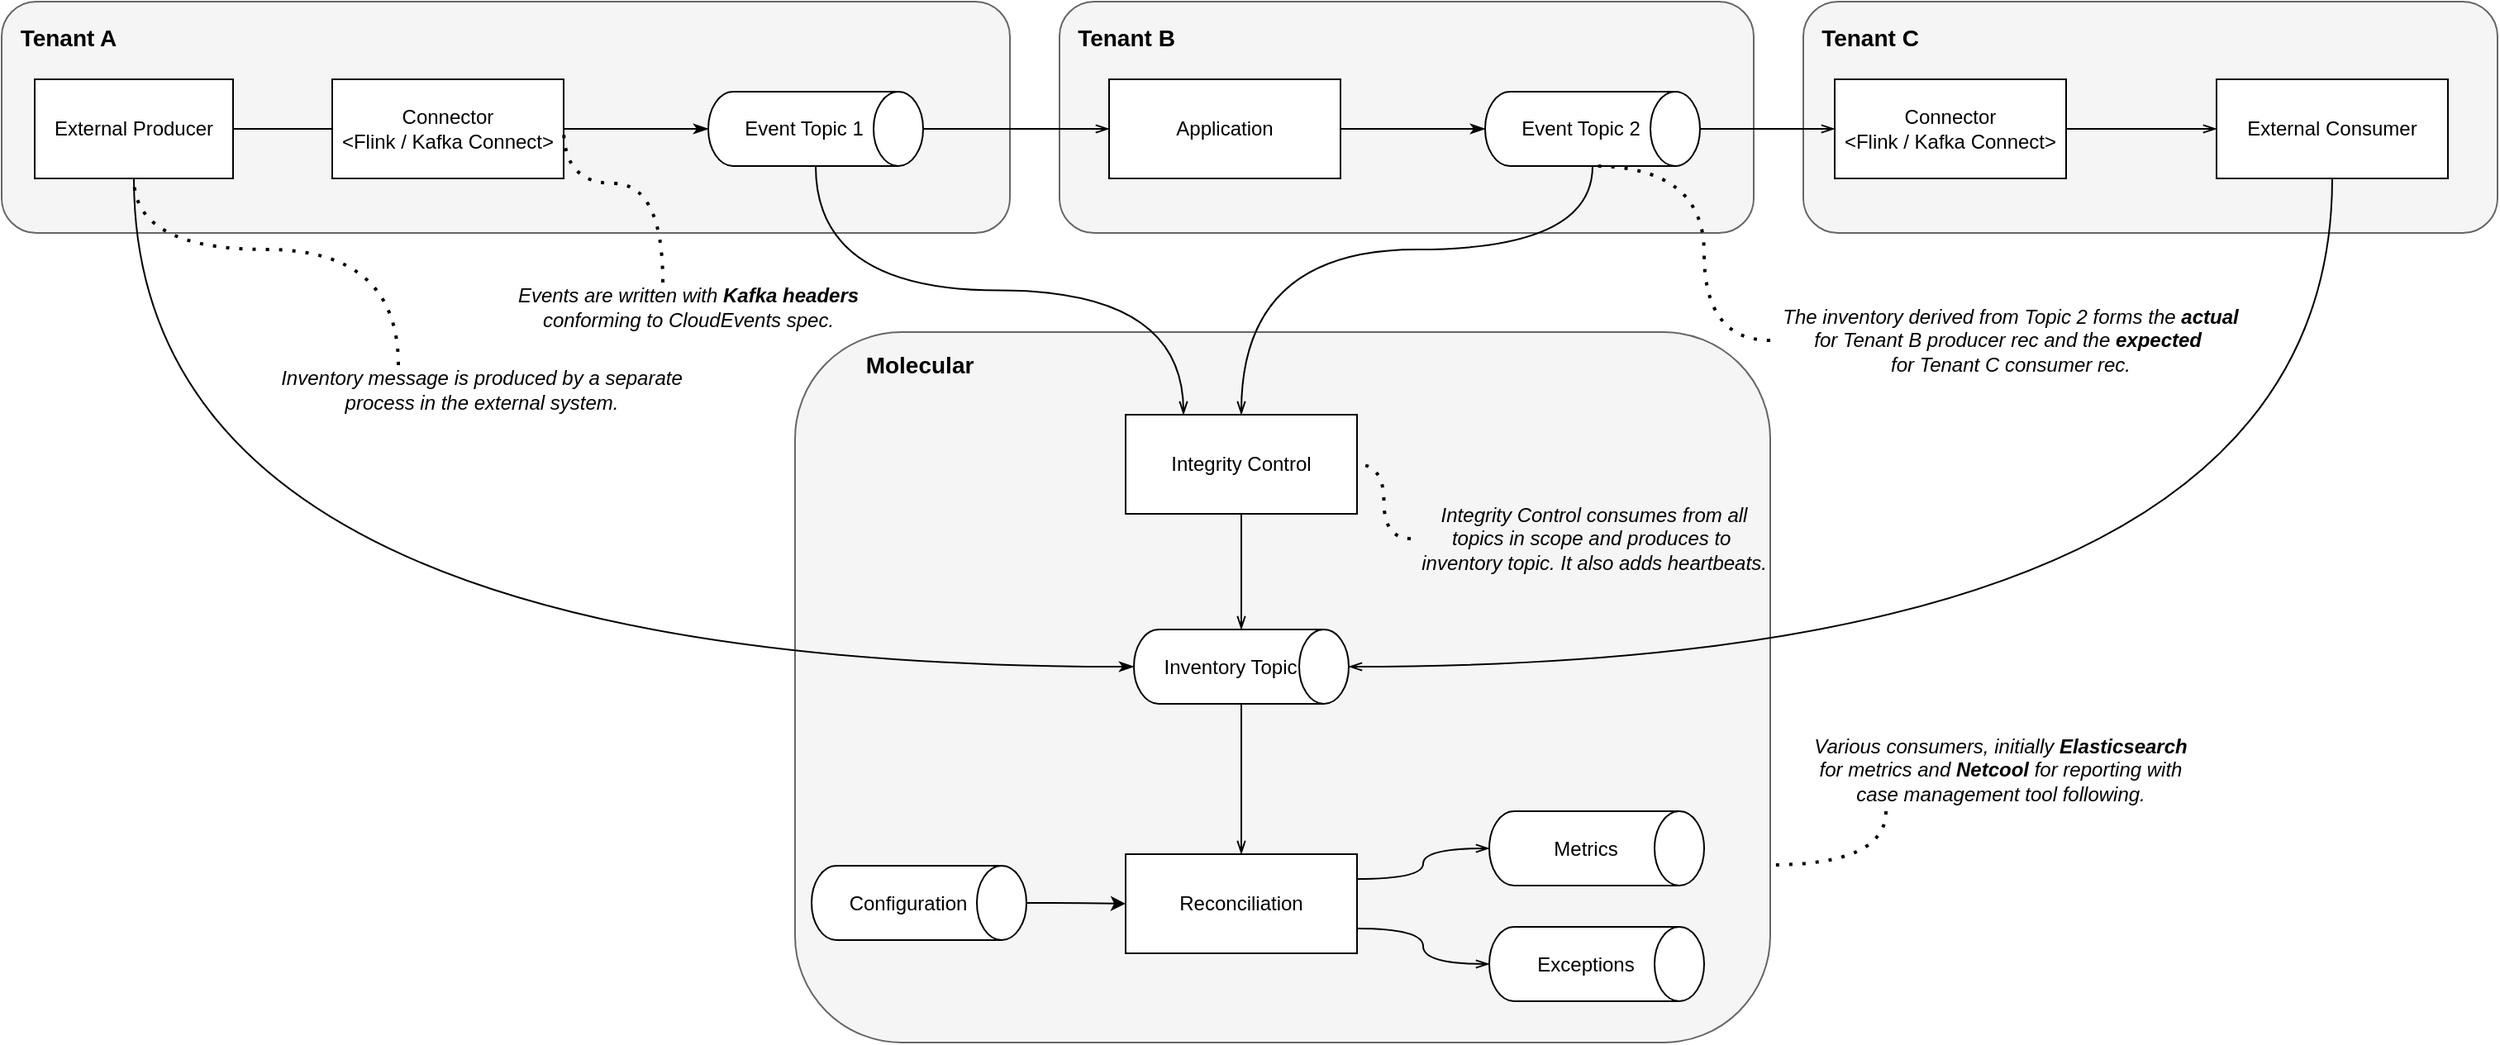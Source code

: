 <mxfile version="14.1.8" type="device"><diagram id="Fs85z03-qExkNjOjdJWW" name="Page-1"><mxGraphModel dx="2204" dy="1304" grid="1" gridSize="10" guides="1" tooltips="1" connect="1" arrows="1" fold="1" page="1" pageScale="1" pageWidth="1169" pageHeight="827" math="0" shadow="0"><root><mxCell id="0"/><mxCell id="1" parent="0"/><mxCell id="hihPxlA8iVUFBrp5MTnT-50" value="" style="rounded=1;whiteSpace=wrap;html=1;fillColor=#f5f5f5;strokeColor=#666666;fontColor=#333333;" parent="1" vertex="1"><mxGeometry x="540" y="220" width="590" height="430" as="geometry"/></mxCell><mxCell id="hihPxlA8iVUFBrp5MTnT-49" value="" style="rounded=1;whiteSpace=wrap;html=1;fillColor=#f5f5f5;strokeColor=#666666;fontColor=#333333;" parent="1" vertex="1"><mxGeometry x="1150" y="20" width="420" height="140" as="geometry"/></mxCell><mxCell id="hihPxlA8iVUFBrp5MTnT-48" value="" style="rounded=1;whiteSpace=wrap;html=1;fillColor=#f5f5f5;strokeColor=#666666;fontColor=#333333;" parent="1" vertex="1"><mxGeometry x="700" y="20" width="420" height="140" as="geometry"/></mxCell><mxCell id="hihPxlA8iVUFBrp5MTnT-47" value="" style="rounded=1;whiteSpace=wrap;html=1;fillColor=#f5f5f5;strokeColor=#666666;fontColor=#333333;" parent="1" vertex="1"><mxGeometry x="60" y="20" width="610" height="140" as="geometry"/></mxCell><mxCell id="hihPxlA8iVUFBrp5MTnT-3" style="edgeStyle=orthogonalEdgeStyle;rounded=0;orthogonalLoop=1;jettySize=auto;html=1;exitX=1;exitY=0.5;exitDx=0;exitDy=0;entryX=0;entryY=0.5;entryDx=0;entryDy=0;horizontal=0;endArrow=none;endFill=0;" parent="1" source="hihPxlA8iVUFBrp5MTnT-1" target="hihPxlA8iVUFBrp5MTnT-2" edge="1"><mxGeometry relative="1" as="geometry"><Array as="points"><mxPoint x="220" y="97"/><mxPoint x="220" y="97"/></Array></mxGeometry></mxCell><mxCell id="hihPxlA8iVUFBrp5MTnT-13" style="edgeStyle=orthogonalEdgeStyle;rounded=0;orthogonalLoop=1;jettySize=auto;html=1;exitX=0.5;exitY=1;exitDx=0;exitDy=0;entryX=0.5;entryY=1;entryDx=0;entryDy=0;entryPerimeter=0;endArrow=classicThin;endFill=1;curved=1;" parent="1" source="hihPxlA8iVUFBrp5MTnT-1" target="hihPxlA8iVUFBrp5MTnT-11" edge="1"><mxGeometry relative="1" as="geometry"/></mxCell><mxCell id="hihPxlA8iVUFBrp5MTnT-1" value="External Producer" style="rounded=0;whiteSpace=wrap;html=1;" parent="1" vertex="1"><mxGeometry x="80" y="67" width="120" height="60" as="geometry"/></mxCell><mxCell id="hihPxlA8iVUFBrp5MTnT-5" style="edgeStyle=orthogonalEdgeStyle;rounded=0;orthogonalLoop=1;jettySize=auto;html=1;exitX=1;exitY=0.5;exitDx=0;exitDy=0;entryX=0.5;entryY=1;entryDx=0;entryDy=0;entryPerimeter=0;endArrow=classicThin;endFill=1;" parent="1" source="hihPxlA8iVUFBrp5MTnT-2" target="hihPxlA8iVUFBrp5MTnT-4" edge="1"><mxGeometry relative="1" as="geometry"/></mxCell><mxCell id="hihPxlA8iVUFBrp5MTnT-2" value="Connector&lt;br&gt;&amp;lt;Flink / Kafka Connect&amp;gt;" style="rounded=0;whiteSpace=wrap;html=1;" parent="1" vertex="1"><mxGeometry x="260" y="67" width="140" height="60" as="geometry"/></mxCell><mxCell id="hihPxlA8iVUFBrp5MTnT-29" style="edgeStyle=orthogonalEdgeStyle;rounded=0;orthogonalLoop=1;jettySize=auto;html=1;exitX=0.5;exitY=0;exitDx=0;exitDy=0;exitPerimeter=0;entryX=0;entryY=0.5;entryDx=0;entryDy=0;endArrow=openThin;endFill=0;" parent="1" source="hihPxlA8iVUFBrp5MTnT-4" target="hihPxlA8iVUFBrp5MTnT-18" edge="1"><mxGeometry relative="1" as="geometry"/></mxCell><mxCell id="hihPxlA8iVUFBrp5MTnT-34" style="rounded=0;orthogonalLoop=1;jettySize=auto;html=1;exitX=1;exitY=0.5;exitDx=0;exitDy=0;exitPerimeter=0;entryX=0.25;entryY=0;entryDx=0;entryDy=0;endArrow=openThin;endFill=0;edgeStyle=orthogonalEdgeStyle;curved=1;" parent="1" source="hihPxlA8iVUFBrp5MTnT-4" target="hihPxlA8iVUFBrp5MTnT-31" edge="1"><mxGeometry relative="1" as="geometry"/></mxCell><mxCell id="hihPxlA8iVUFBrp5MTnT-4" value="" style="shape=cylinder3;whiteSpace=wrap;html=1;boundedLbl=1;backgroundOutline=1;size=15;rotation=90;direction=east;" parent="1" vertex="1"><mxGeometry x="530" y="32" width="45" height="130" as="geometry"/></mxCell><mxCell id="hihPxlA8iVUFBrp5MTnT-6" value="Event Topic 1" style="text;html=1;align=center;verticalAlign=middle;resizable=0;points=[];autosize=1;" parent="1" vertex="1"><mxGeometry x="500" y="87" width="90" height="20" as="geometry"/></mxCell><mxCell id="hihPxlA8iVUFBrp5MTnT-8" value="Events are written with &lt;b&gt;Kafka headers&lt;/b&gt; &lt;br&gt;conforming to CloudEvents spec." style="text;align=center;verticalAlign=middle;resizable=0;points=[];autosize=1;labelBorderColor=none;html=1;fontStyle=2" parent="1" vertex="1"><mxGeometry x="365" y="190" width="220" height="30" as="geometry"/></mxCell><mxCell id="hihPxlA8iVUFBrp5MTnT-17" style="edgeStyle=orthogonalEdgeStyle;rounded=0;orthogonalLoop=1;jettySize=auto;html=1;exitX=1;exitY=0.5;exitDx=0;exitDy=0;entryX=0.5;entryY=1;entryDx=0;entryDy=0;entryPerimeter=0;endArrow=classicThin;endFill=1;" parent="1" source="hihPxlA8iVUFBrp5MTnT-18" edge="1"><mxGeometry relative="1" as="geometry"><mxPoint x="957.5" y="97" as="targetPoint"/></mxGeometry></mxCell><mxCell id="hihPxlA8iVUFBrp5MTnT-18" value="Application" style="rounded=0;whiteSpace=wrap;html=1;" parent="1" vertex="1"><mxGeometry x="730" y="67" width="140" height="60" as="geometry"/></mxCell><mxCell id="hihPxlA8iVUFBrp5MTnT-35" style="edgeStyle=orthogonalEdgeStyle;rounded=0;orthogonalLoop=1;jettySize=auto;html=1;exitX=1;exitY=0.5;exitDx=0;exitDy=0;exitPerimeter=0;entryX=0.5;entryY=0;entryDx=0;entryDy=0;endArrow=openThin;endFill=0;curved=1;" parent="1" source="hihPxlA8iVUFBrp5MTnT-25" target="hihPxlA8iVUFBrp5MTnT-31" edge="1"><mxGeometry relative="1" as="geometry"><Array as="points"><mxPoint x="1023" y="170"/><mxPoint x="810" y="170"/></Array></mxGeometry></mxCell><mxCell id="hihPxlA8iVUFBrp5MTnT-42" style="edgeStyle=orthogonalEdgeStyle;curved=1;rounded=0;orthogonalLoop=1;jettySize=auto;html=1;exitX=0.5;exitY=0;exitDx=0;exitDy=0;exitPerimeter=0;endArrow=openThin;endFill=0;entryX=0;entryY=0.5;entryDx=0;entryDy=0;" parent="1" source="hihPxlA8iVUFBrp5MTnT-25" target="hihPxlA8iVUFBrp5MTnT-41" edge="1"><mxGeometry relative="1" as="geometry"><mxPoint x="1180" y="95" as="targetPoint"/></mxGeometry></mxCell><mxCell id="hihPxlA8iVUFBrp5MTnT-25" value="" style="shape=cylinder3;whiteSpace=wrap;html=1;boundedLbl=1;backgroundOutline=1;size=15;rotation=90;direction=east;" parent="1" vertex="1"><mxGeometry x="1000" y="32" width="45" height="130" as="geometry"/></mxCell><mxCell id="hihPxlA8iVUFBrp5MTnT-26" value="Event Topic 2" style="text;html=1;align=center;verticalAlign=middle;resizable=0;points=[];autosize=1;" parent="1" vertex="1"><mxGeometry x="970" y="87" width="90" height="20" as="geometry"/></mxCell><mxCell id="hihPxlA8iVUFBrp5MTnT-30" value="" style="group" parent="1" vertex="1" connectable="0"><mxGeometry x="745" y="400" width="130" height="45" as="geometry"/></mxCell><mxCell id="hihPxlA8iVUFBrp5MTnT-11" value="" style="shape=cylinder3;whiteSpace=wrap;html=1;boundedLbl=1;backgroundOutline=1;size=15;rotation=90;direction=east;" parent="hihPxlA8iVUFBrp5MTnT-30" vertex="1"><mxGeometry x="42.5" y="-42.5" width="45" height="130" as="geometry"/></mxCell><mxCell id="hihPxlA8iVUFBrp5MTnT-12" value="Inventory Topic" style="text;html=1;align=center;verticalAlign=middle;resizable=0;points=[];autosize=1;" parent="hihPxlA8iVUFBrp5MTnT-30" vertex="1"><mxGeometry x="7.5" y="12.5" width="100" height="20" as="geometry"/></mxCell><mxCell id="hihPxlA8iVUFBrp5MTnT-36" style="edgeStyle=none;rounded=0;orthogonalLoop=1;jettySize=auto;html=1;exitX=0.5;exitY=1;exitDx=0;exitDy=0;entryX=0;entryY=0.5;entryDx=0;entryDy=0;entryPerimeter=0;endArrow=openThin;endFill=0;" parent="1" source="hihPxlA8iVUFBrp5MTnT-31" target="hihPxlA8iVUFBrp5MTnT-11" edge="1"><mxGeometry relative="1" as="geometry"/></mxCell><mxCell id="hihPxlA8iVUFBrp5MTnT-31" value="Integrity Control" style="rounded=0;whiteSpace=wrap;html=1;" parent="1" vertex="1"><mxGeometry x="740" y="270" width="140" height="60" as="geometry"/></mxCell><mxCell id="hihPxlA8iVUFBrp5MTnT-37" value="Integrity Control consumes from all&lt;br&gt;topics in scope and produces to&amp;nbsp;&lt;br&gt;inventory topic. It also adds heartbeats." style="text;align=center;verticalAlign=middle;resizable=0;points=[];autosize=1;labelBorderColor=none;html=1;fontStyle=2" parent="1" vertex="1"><mxGeometry x="912.5" y="320" width="220" height="50" as="geometry"/></mxCell><mxCell id="hihPxlA8iVUFBrp5MTnT-40" value="" style="endArrow=none;dashed=1;html=1;dashPattern=1 3;strokeWidth=2;entryX=1;entryY=0.5;entryDx=0;entryDy=0;edgeStyle=orthogonalEdgeStyle;curved=1;" parent="1" source="hihPxlA8iVUFBrp5MTnT-37" target="hihPxlA8iVUFBrp5MTnT-31" edge="1"><mxGeometry width="50" height="50" relative="1" as="geometry"><mxPoint x="600" y="260" as="sourcePoint"/><mxPoint x="650" y="210" as="targetPoint"/></mxGeometry></mxCell><mxCell id="hihPxlA8iVUFBrp5MTnT-44" style="edgeStyle=orthogonalEdgeStyle;curved=1;rounded=0;orthogonalLoop=1;jettySize=auto;html=1;exitX=1;exitY=0.5;exitDx=0;exitDy=0;entryX=0;entryY=0.5;entryDx=0;entryDy=0;endArrow=openThin;endFill=0;" parent="1" source="hihPxlA8iVUFBrp5MTnT-41" target="hihPxlA8iVUFBrp5MTnT-43" edge="1"><mxGeometry relative="1" as="geometry"/></mxCell><mxCell id="hihPxlA8iVUFBrp5MTnT-41" value="Connector&lt;br&gt;&amp;lt;Flink / Kafka Connect&amp;gt;" style="rounded=0;whiteSpace=wrap;html=1;" parent="1" vertex="1"><mxGeometry x="1169" y="67" width="140" height="60" as="geometry"/></mxCell><mxCell id="hihPxlA8iVUFBrp5MTnT-46" style="edgeStyle=orthogonalEdgeStyle;curved=1;rounded=0;orthogonalLoop=1;jettySize=auto;html=1;exitX=0.5;exitY=1;exitDx=0;exitDy=0;entryX=0.5;entryY=0;entryDx=0;entryDy=0;entryPerimeter=0;endArrow=openThin;endFill=0;" parent="1" source="hihPxlA8iVUFBrp5MTnT-43" target="hihPxlA8iVUFBrp5MTnT-11" edge="1"><mxGeometry relative="1" as="geometry"/></mxCell><mxCell id="hihPxlA8iVUFBrp5MTnT-43" value="External Consumer" style="rounded=0;whiteSpace=wrap;html=1;" parent="1" vertex="1"><mxGeometry x="1400" y="67" width="140" height="60" as="geometry"/></mxCell><mxCell id="hihPxlA8iVUFBrp5MTnT-51" value="&lt;font style=&quot;font-size: 14px&quot;&gt;&lt;b&gt;Molecular&lt;/b&gt;&lt;/font&gt;" style="text;html=1;align=center;verticalAlign=middle;resizable=0;points=[];autosize=1;" parent="1" vertex="1"><mxGeometry x="575" y="230" width="80" height="20" as="geometry"/></mxCell><mxCell id="hihPxlA8iVUFBrp5MTnT-52" value="&lt;b&gt;&lt;font style=&quot;font-size: 14px&quot;&gt;Tenant A&lt;/font&gt;&lt;/b&gt;" style="text;html=1;align=center;verticalAlign=middle;resizable=0;points=[];autosize=1;" parent="1" vertex="1"><mxGeometry x="65" y="32" width="70" height="20" as="geometry"/></mxCell><mxCell id="hihPxlA8iVUFBrp5MTnT-53" value="&lt;b&gt;&lt;font style=&quot;font-size: 14px&quot;&gt;Tenant B&lt;/font&gt;&lt;/b&gt;" style="text;html=1;align=center;verticalAlign=middle;resizable=0;points=[];autosize=1;" parent="1" vertex="1"><mxGeometry x="705" y="32" width="70" height="20" as="geometry"/></mxCell><mxCell id="hihPxlA8iVUFBrp5MTnT-54" value="&lt;b&gt;&lt;font style=&quot;font-size: 14px&quot;&gt;Tenant C&lt;/font&gt;&lt;/b&gt;" style="text;html=1;align=center;verticalAlign=middle;resizable=0;points=[];autosize=1;" parent="1" vertex="1"><mxGeometry x="1155" y="32" width="70" height="20" as="geometry"/></mxCell><mxCell id="hihPxlA8iVUFBrp5MTnT-64" style="edgeStyle=orthogonalEdgeStyle;curved=1;rounded=0;orthogonalLoop=1;jettySize=auto;html=1;exitX=1;exitY=0.25;exitDx=0;exitDy=0;entryX=0.5;entryY=1;entryDx=0;entryDy=0;entryPerimeter=0;endArrow=openThin;endFill=0;" parent="1" source="hihPxlA8iVUFBrp5MTnT-55" target="hihPxlA8iVUFBrp5MTnT-62" edge="1"><mxGeometry relative="1" as="geometry"/></mxCell><mxCell id="hihPxlA8iVUFBrp5MTnT-65" style="edgeStyle=orthogonalEdgeStyle;curved=1;rounded=0;orthogonalLoop=1;jettySize=auto;html=1;exitX=1;exitY=0.75;exitDx=0;exitDy=0;entryX=0.5;entryY=1;entryDx=0;entryDy=0;entryPerimeter=0;endArrow=openThin;endFill=0;" parent="1" source="hihPxlA8iVUFBrp5MTnT-55" target="hihPxlA8iVUFBrp5MTnT-58" edge="1"><mxGeometry relative="1" as="geometry"/></mxCell><mxCell id="hihPxlA8iVUFBrp5MTnT-55" value="Reconciliation" style="rounded=0;whiteSpace=wrap;html=1;" parent="1" vertex="1"><mxGeometry x="740" y="536" width="140" height="60" as="geometry"/></mxCell><mxCell id="hihPxlA8iVUFBrp5MTnT-56" style="edgeStyle=orthogonalEdgeStyle;curved=1;rounded=0;orthogonalLoop=1;jettySize=auto;html=1;exitX=1;exitY=0.5;exitDx=0;exitDy=0;exitPerimeter=0;entryX=0.5;entryY=0;entryDx=0;entryDy=0;endArrow=openThin;endFill=0;" parent="1" source="hihPxlA8iVUFBrp5MTnT-11" target="hihPxlA8iVUFBrp5MTnT-55" edge="1"><mxGeometry relative="1" as="geometry"/></mxCell><mxCell id="hihPxlA8iVUFBrp5MTnT-57" value="" style="group" parent="1" vertex="1" connectable="0"><mxGeometry x="960" y="580" width="130" height="45" as="geometry"/></mxCell><mxCell id="hihPxlA8iVUFBrp5MTnT-58" value="" style="shape=cylinder3;whiteSpace=wrap;html=1;boundedLbl=1;backgroundOutline=1;size=15;rotation=90;direction=east;" parent="hihPxlA8iVUFBrp5MTnT-57" vertex="1"><mxGeometry x="42.5" y="-42.5" width="45" height="130" as="geometry"/></mxCell><mxCell id="hihPxlA8iVUFBrp5MTnT-59" value="Exceptions" style="text;html=1;align=center;verticalAlign=middle;resizable=0;points=[];autosize=1;" parent="hihPxlA8iVUFBrp5MTnT-57" vertex="1"><mxGeometry x="22.5" y="12.5" width="70" height="20" as="geometry"/></mxCell><mxCell id="hihPxlA8iVUFBrp5MTnT-61" value="" style="group" parent="1" vertex="1" connectable="0"><mxGeometry x="960" y="510" width="130" height="45" as="geometry"/></mxCell><mxCell id="hihPxlA8iVUFBrp5MTnT-62" value="" style="shape=cylinder3;whiteSpace=wrap;html=1;boundedLbl=1;backgroundOutline=1;size=15;rotation=90;direction=east;" parent="hihPxlA8iVUFBrp5MTnT-61" vertex="1"><mxGeometry x="42.5" y="-42.5" width="45" height="130" as="geometry"/></mxCell><mxCell id="hihPxlA8iVUFBrp5MTnT-63" value="Metrics" style="text;html=1;align=center;verticalAlign=middle;resizable=0;points=[];autosize=1;" parent="hihPxlA8iVUFBrp5MTnT-61" vertex="1"><mxGeometry x="32.5" y="12.5" width="50" height="20" as="geometry"/></mxCell><mxCell id="hihPxlA8iVUFBrp5MTnT-70" value="Various consumers, initially &lt;b&gt;Elasticsearch &lt;br&gt;&lt;/b&gt;for metrics and &lt;b&gt;Netcool &lt;/b&gt;for reporting with&lt;br&gt;case management tool following." style="text;align=center;verticalAlign=middle;resizable=0;points=[];autosize=1;labelBorderColor=none;html=1;fontStyle=2" parent="1" vertex="1"><mxGeometry x="1149" y="460" width="240" height="50" as="geometry"/></mxCell><mxCell id="hihPxlA8iVUFBrp5MTnT-71" value="" style="endArrow=none;dashed=1;html=1;dashPattern=1 3;strokeWidth=2;entryX=1;entryY=0.75;entryDx=0;entryDy=0;edgeStyle=orthogonalEdgeStyle;curved=1;" parent="1" source="hihPxlA8iVUFBrp5MTnT-70" target="hihPxlA8iVUFBrp5MTnT-50" edge="1"><mxGeometry width="50" height="50" relative="1" as="geometry"><mxPoint x="870" y="380" as="sourcePoint"/><mxPoint x="920" y="330" as="targetPoint"/><Array as="points"><mxPoint x="1200" y="543"/></Array></mxGeometry></mxCell><mxCell id="hihPxlA8iVUFBrp5MTnT-72" value="" style="endArrow=none;dashed=1;html=1;dashPattern=1 3;strokeWidth=2;entryX=1;entryY=0.5;entryDx=0;entryDy=0;edgeStyle=orthogonalEdgeStyle;curved=1;" parent="1" source="hihPxlA8iVUFBrp5MTnT-8" target="hihPxlA8iVUFBrp5MTnT-2" edge="1"><mxGeometry width="50" height="50" relative="1" as="geometry"><mxPoint x="520" y="260" as="sourcePoint"/><mxPoint x="560" y="203" as="targetPoint"/><Array as="points"><mxPoint x="460" y="130"/><mxPoint x="400" y="130"/></Array></mxGeometry></mxCell><mxCell id="hihPxlA8iVUFBrp5MTnT-73" value="The inventory derived from Topic 2 forms the &lt;b&gt;actual&lt;/b&gt;&lt;br&gt;for Tenant B producer rec and the &lt;b&gt;expected&amp;nbsp;&lt;/b&gt;&lt;br&gt;for Tenant C consumer rec." style="text;align=center;verticalAlign=middle;resizable=0;points=[];autosize=1;labelBorderColor=none;html=1;fontStyle=2" parent="1" vertex="1"><mxGeometry x="1130" y="200" width="290" height="50" as="geometry"/></mxCell><mxCell id="hihPxlA8iVUFBrp5MTnT-74" value="" style="endArrow=none;dashed=1;html=1;dashPattern=1 3;strokeWidth=2;entryX=1;entryY=0.5;entryDx=0;entryDy=0;entryPerimeter=0;edgeStyle=orthogonalEdgeStyle;curved=1;" parent="1" source="hihPxlA8iVUFBrp5MTnT-73" target="hihPxlA8iVUFBrp5MTnT-25" edge="1"><mxGeometry width="50" height="50" relative="1" as="geometry"><mxPoint x="900" y="250" as="sourcePoint"/><mxPoint x="950" y="200" as="targetPoint"/><Array as="points"><mxPoint x="1090" y="225"/><mxPoint x="1090" y="120"/></Array></mxGeometry></mxCell><mxCell id="0kqW3ItD2S2vub29xZfT-1" value="Inventory message is produced by a separate&lt;br&gt;process in the external system." style="text;align=center;verticalAlign=middle;resizable=0;points=[];autosize=1;labelBorderColor=none;html=1;fontStyle=2" vertex="1" parent="1"><mxGeometry x="220" y="240" width="260" height="30" as="geometry"/></mxCell><mxCell id="0kqW3ItD2S2vub29xZfT-2" value="" style="endArrow=none;dashed=1;html=1;dashPattern=1 3;strokeWidth=2;entryX=0.5;entryY=1;entryDx=0;entryDy=0;edgeStyle=orthogonalEdgeStyle;curved=1;" edge="1" parent="1" source="0kqW3ItD2S2vub29xZfT-1" target="hihPxlA8iVUFBrp5MTnT-1"><mxGeometry width="50" height="50" relative="1" as="geometry"><mxPoint x="320" y="160" as="sourcePoint"/><mxPoint x="370" y="110" as="targetPoint"/><Array as="points"><mxPoint x="300" y="170"/><mxPoint x="140" y="170"/></Array></mxGeometry></mxCell><mxCell id="0kqW3ItD2S2vub29xZfT-4" value="" style="group" vertex="1" connectable="0" parent="1"><mxGeometry x="550" y="543" width="130" height="45" as="geometry"/></mxCell><mxCell id="0kqW3ItD2S2vub29xZfT-5" value="" style="shape=cylinder3;whiteSpace=wrap;html=1;boundedLbl=1;backgroundOutline=1;size=15;rotation=90;direction=east;" vertex="1" parent="0kqW3ItD2S2vub29xZfT-4"><mxGeometry x="42.5" y="-42.5" width="45" height="130" as="geometry"/></mxCell><mxCell id="0kqW3ItD2S2vub29xZfT-6" value="Configuration" style="text;html=1;align=center;verticalAlign=middle;resizable=0;points=[];autosize=1;" vertex="1" parent="0kqW3ItD2S2vub29xZfT-4"><mxGeometry x="12.5" y="12.5" width="90" height="20" as="geometry"/></mxCell><mxCell id="0kqW3ItD2S2vub29xZfT-7" style="edgeStyle=orthogonalEdgeStyle;curved=1;rounded=0;orthogonalLoop=1;jettySize=auto;html=1;exitX=0.5;exitY=0;exitDx=0;exitDy=0;exitPerimeter=0;entryX=0;entryY=0.5;entryDx=0;entryDy=0;" edge="1" parent="1" source="0kqW3ItD2S2vub29xZfT-5" target="hihPxlA8iVUFBrp5MTnT-55"><mxGeometry relative="1" as="geometry"/></mxCell></root></mxGraphModel></diagram></mxfile>